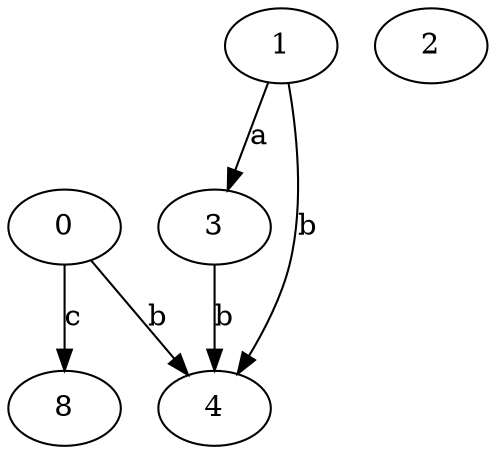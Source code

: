 strict digraph  {
3;
4;
0;
1;
8;
2;
3 -> 4  [label=b];
0 -> 4  [label=b];
0 -> 8  [label=c];
1 -> 3  [label=a];
1 -> 4  [label=b];
}
